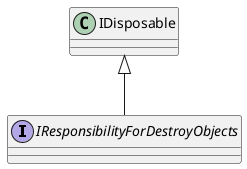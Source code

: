 @startuml
interface IResponsibilityForDestroyObjects {
}
IDisposable <|-- IResponsibilityForDestroyObjects
@enduml
